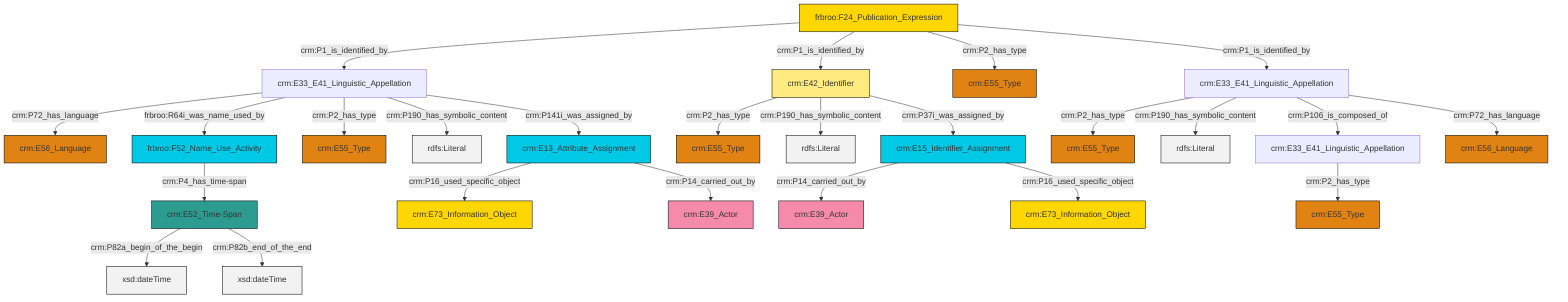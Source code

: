graph TD
classDef Literal fill:#f2f2f2,stroke:#000000;
classDef CRM_Entity fill:#FFFFFF,stroke:#000000;
classDef Temporal_Entity fill:#00C9E6, stroke:#000000;
classDef Type fill:#E18312, stroke:#000000;
classDef Time-Span fill:#2C9C91, stroke:#000000;
classDef Appellation fill:#FFEB7F, stroke:#000000;
classDef Place fill:#008836, stroke:#000000;
classDef Persistent_Item fill:#B266B2, stroke:#000000;
classDef Conceptual_Object fill:#FFD700, stroke:#000000;
classDef Physical_Thing fill:#D2B48C, stroke:#000000;
classDef Actor fill:#f58aad, stroke:#000000;
classDef PC_Classes fill:#4ce600, stroke:#000000;
classDef Multi fill:#cccccc,stroke:#000000;

2["crm:E33_E41_Linguistic_Appellation"]:::Default -->|crm:P72_has_language| 3["crm:E56_Language"]:::Type
2["crm:E33_E41_Linguistic_Appellation"]:::Default -->|frbroo:R64i_was_name_used_by| 4["frbroo:F52_Name_Use_Activity"]:::Temporal_Entity
12["crm:E15_Identifier_Assignment"]:::Temporal_Entity -->|crm:P14_carried_out_by| 13["crm:E39_Actor"]:::Actor
14["frbroo:F24_Publication_Expression"]:::Conceptual_Object -->|crm:P1_is_identified_by| 2["crm:E33_E41_Linguistic_Appellation"]:::Default
15["crm:E42_Identifier"]:::Appellation -->|crm:P2_has_type| 16["crm:E55_Type"]:::Type
15["crm:E42_Identifier"]:::Appellation -->|crm:P190_has_symbolic_content| 17[rdfs:Literal]:::Literal
21["crm:E33_E41_Linguistic_Appellation"]:::Default -->|crm:P2_has_type| 9["crm:E55_Type"]:::Type
7["crm:E33_E41_Linguistic_Appellation"]:::Default -->|crm:P2_has_type| 22["crm:E55_Type"]:::Type
23["crm:E52_Time-Span"]:::Time-Span -->|crm:P82a_begin_of_the_begin| 24[xsd:dateTime]:::Literal
21["crm:E33_E41_Linguistic_Appellation"]:::Default -->|crm:P190_has_symbolic_content| 25[rdfs:Literal]:::Literal
12["crm:E15_Identifier_Assignment"]:::Temporal_Entity -->|crm:P16_used_specific_object| 26["crm:E73_Information_Object"]:::Conceptual_Object
14["frbroo:F24_Publication_Expression"]:::Conceptual_Object -->|crm:P1_is_identified_by| 15["crm:E42_Identifier"]:::Appellation
14["frbroo:F24_Publication_Expression"]:::Conceptual_Object -->|crm:P2_has_type| 29["crm:E55_Type"]:::Type
23["crm:E52_Time-Span"]:::Time-Span -->|crm:P82b_end_of_the_end| 31[xsd:dateTime]:::Literal
2["crm:E33_E41_Linguistic_Appellation"]:::Default -->|crm:P2_has_type| 5["crm:E55_Type"]:::Type
4["frbroo:F52_Name_Use_Activity"]:::Temporal_Entity -->|crm:P4_has_time-span| 23["crm:E52_Time-Span"]:::Time-Span
21["crm:E33_E41_Linguistic_Appellation"]:::Default -->|crm:P106_is_composed_of| 7["crm:E33_E41_Linguistic_Appellation"]:::Default
14["frbroo:F24_Publication_Expression"]:::Conceptual_Object -->|crm:P1_is_identified_by| 21["crm:E33_E41_Linguistic_Appellation"]:::Default
2["crm:E33_E41_Linguistic_Appellation"]:::Default -->|crm:P190_has_symbolic_content| 36[rdfs:Literal]:::Literal
38["crm:E13_Attribute_Assignment"]:::Temporal_Entity -->|crm:P16_used_specific_object| 19["crm:E73_Information_Object"]:::Conceptual_Object
21["crm:E33_E41_Linguistic_Appellation"]:::Default -->|crm:P72_has_language| 41["crm:E56_Language"]:::Type
15["crm:E42_Identifier"]:::Appellation -->|crm:P37i_was_assigned_by| 12["crm:E15_Identifier_Assignment"]:::Temporal_Entity
2["crm:E33_E41_Linguistic_Appellation"]:::Default -->|crm:P141i_was_assigned_by| 38["crm:E13_Attribute_Assignment"]:::Temporal_Entity
38["crm:E13_Attribute_Assignment"]:::Temporal_Entity -->|crm:P14_carried_out_by| 0["crm:E39_Actor"]:::Actor
